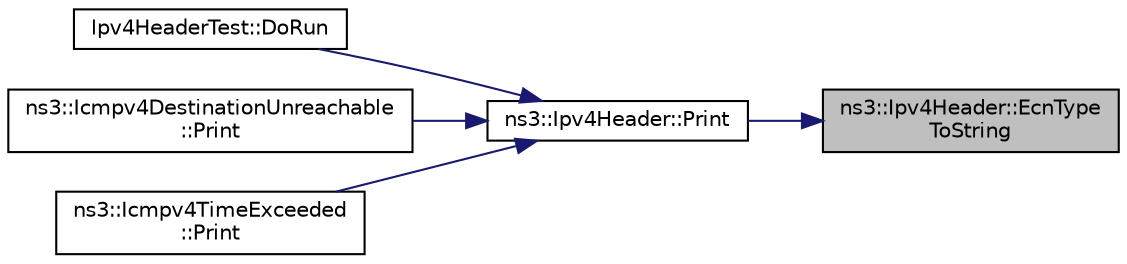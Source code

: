 digraph "ns3::Ipv4Header::EcnTypeToString"
{
 // LATEX_PDF_SIZE
  edge [fontname="Helvetica",fontsize="10",labelfontname="Helvetica",labelfontsize="10"];
  node [fontname="Helvetica",fontsize="10",shape=record];
  rankdir="RL";
  Node1 [label="ns3::Ipv4Header::EcnType\lToString",height=0.2,width=0.4,color="black", fillcolor="grey75", style="filled", fontcolor="black",tooltip=" "];
  Node1 -> Node2 [dir="back",color="midnightblue",fontsize="10",style="solid",fontname="Helvetica"];
  Node2 [label="ns3::Ipv4Header::Print",height=0.2,width=0.4,color="black", fillcolor="white", style="filled",URL="$classns3_1_1_ipv4_header.html#a44753614a79ba9fed4b46f345fbf079a",tooltip=" "];
  Node2 -> Node3 [dir="back",color="midnightblue",fontsize="10",style="solid",fontname="Helvetica"];
  Node3 [label="Ipv4HeaderTest::DoRun",height=0.2,width=0.4,color="black", fillcolor="white", style="filled",URL="$class_ipv4_header_test.html#ad9026591beb17db0d9cbff0c34f9f69d",tooltip="Implementation to actually run this TestCase."];
  Node2 -> Node4 [dir="back",color="midnightblue",fontsize="10",style="solid",fontname="Helvetica"];
  Node4 [label="ns3::Icmpv4DestinationUnreachable\l::Print",height=0.2,width=0.4,color="black", fillcolor="white", style="filled",URL="$classns3_1_1_icmpv4_destination_unreachable.html#aad4da71f553fa219382ad12d1232d8da",tooltip=" "];
  Node2 -> Node5 [dir="back",color="midnightblue",fontsize="10",style="solid",fontname="Helvetica"];
  Node5 [label="ns3::Icmpv4TimeExceeded\l::Print",height=0.2,width=0.4,color="black", fillcolor="white", style="filled",URL="$classns3_1_1_icmpv4_time_exceeded.html#a32c34c5168463f2823cea32e990fe49c",tooltip=" "];
}
